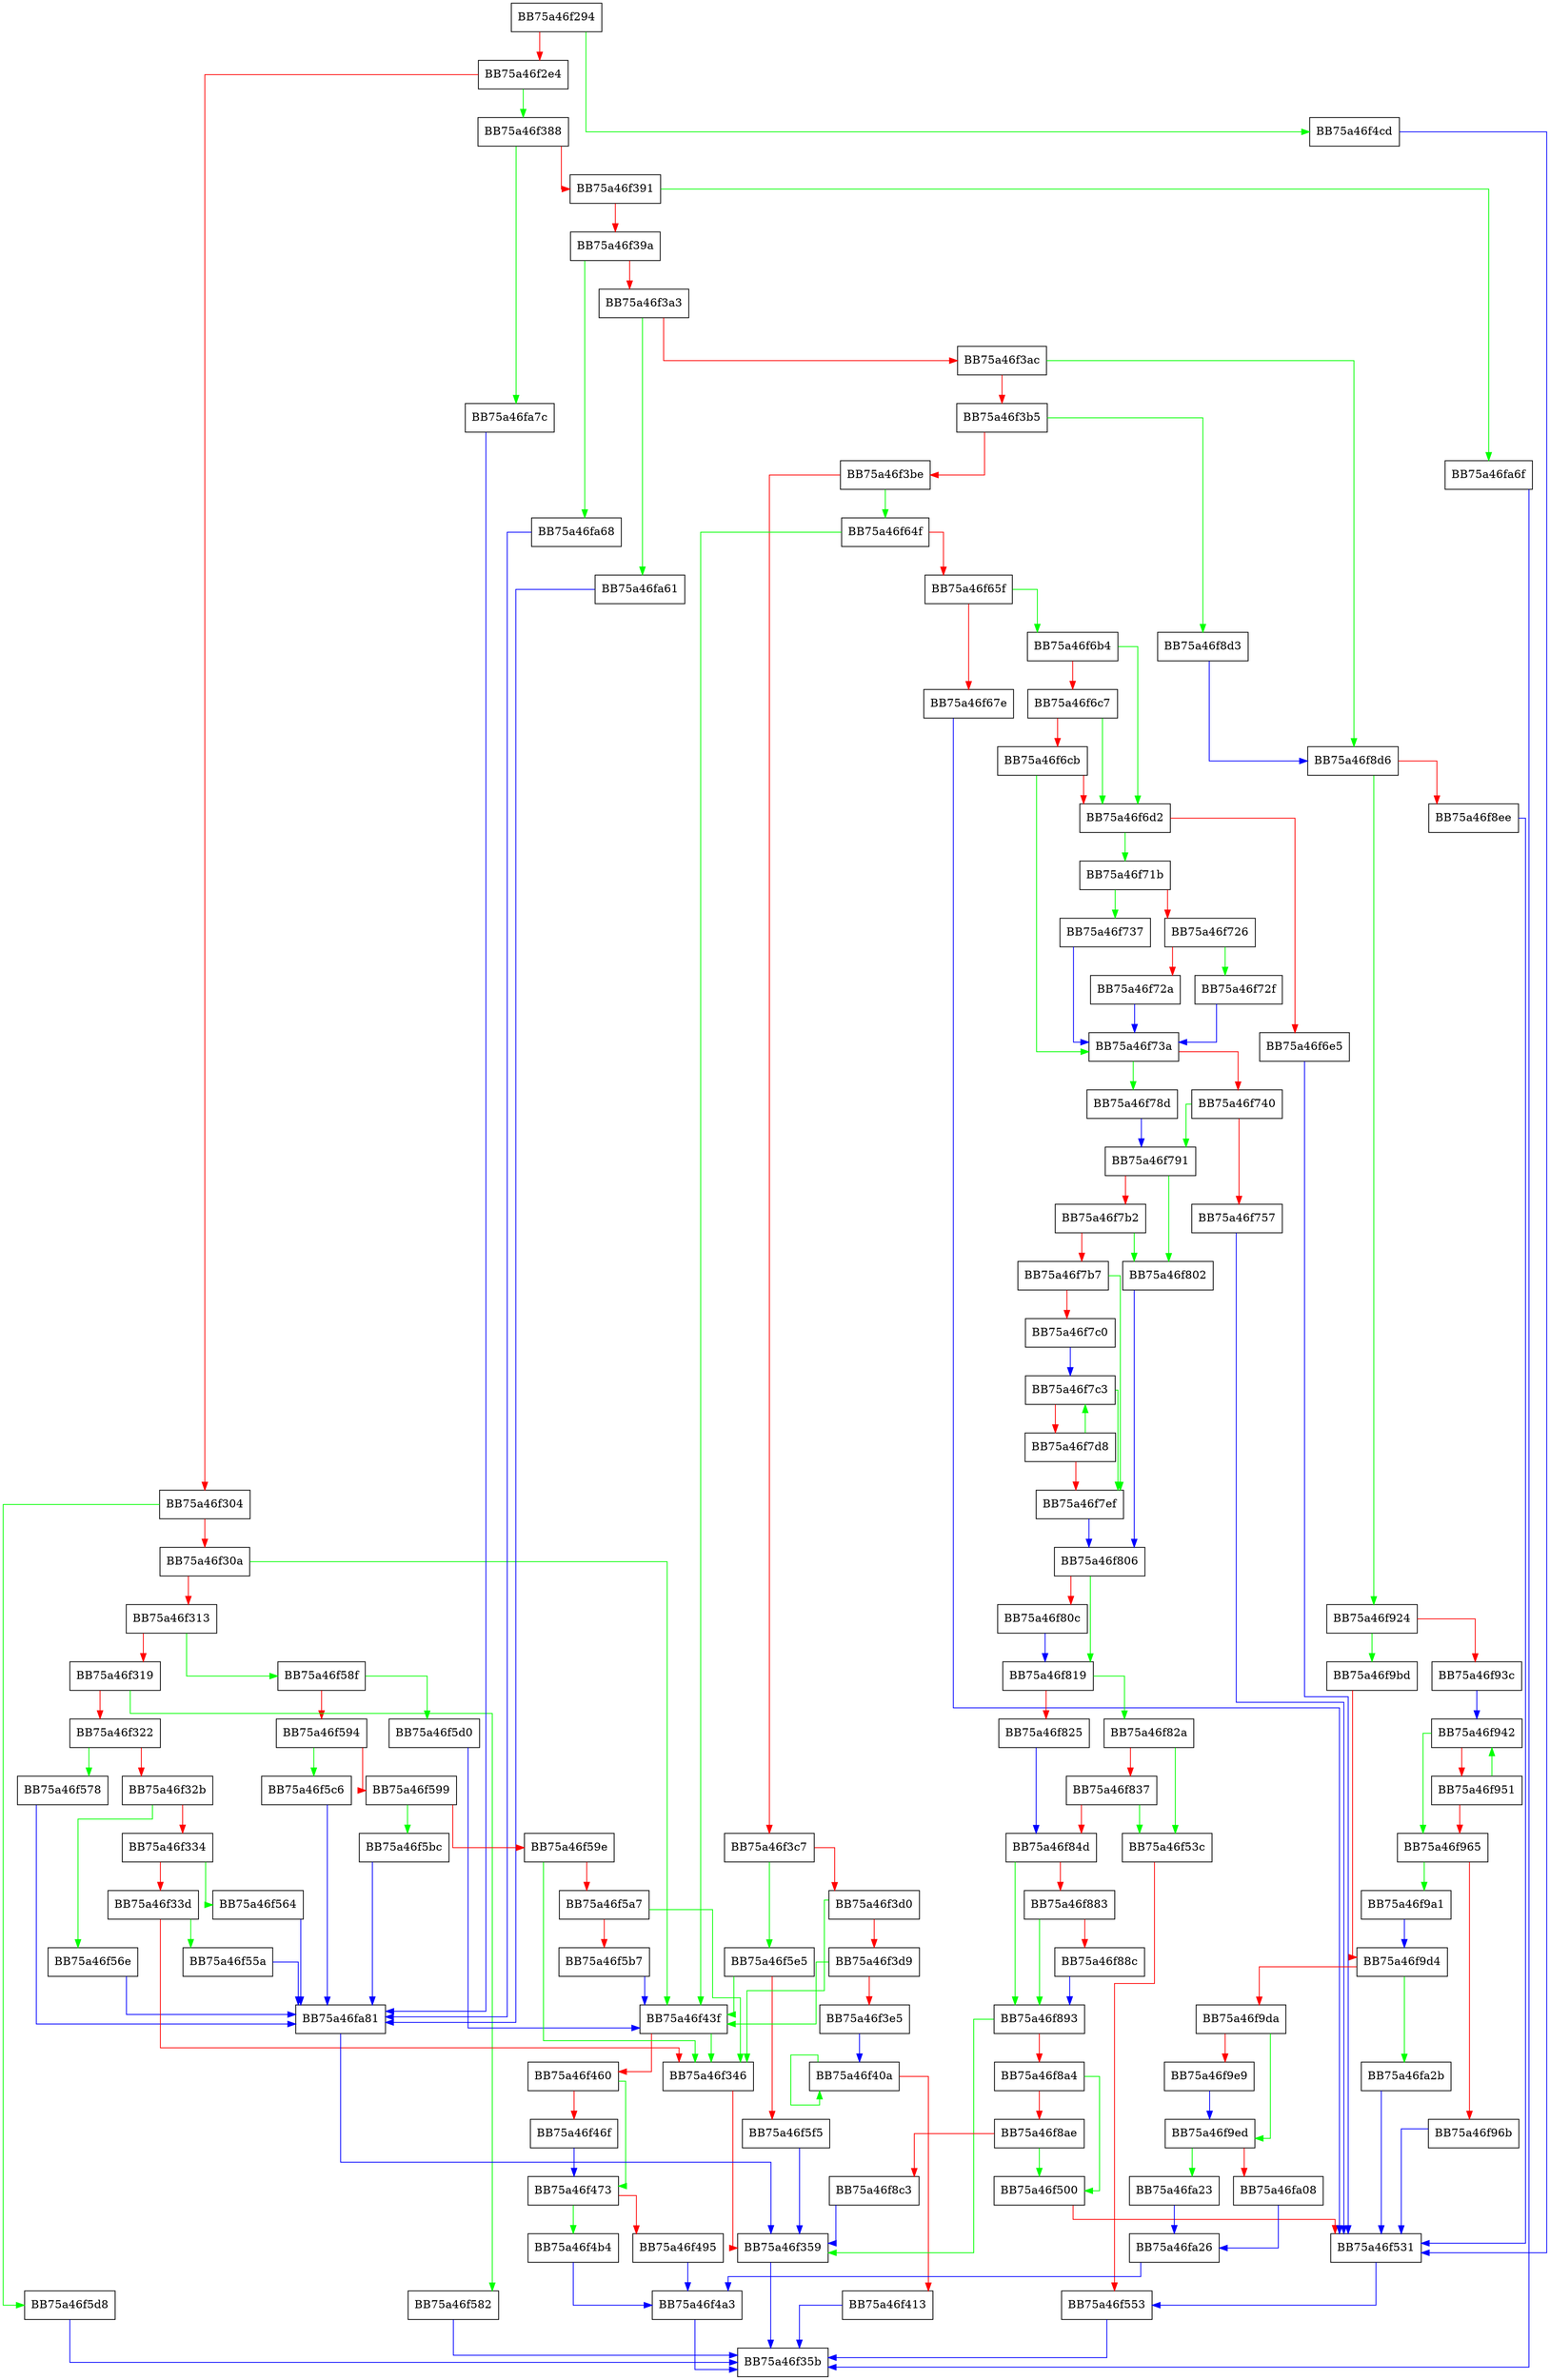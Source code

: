 digraph parse_extended_escape {
  node [shape="box"];
  graph [splines=ortho];
  BB75a46f294 -> BB75a46f4cd [color="green"];
  BB75a46f294 -> BB75a46f2e4 [color="red"];
  BB75a46f2e4 -> BB75a46f388 [color="green"];
  BB75a46f2e4 -> BB75a46f304 [color="red"];
  BB75a46f304 -> BB75a46f5d8 [color="green"];
  BB75a46f304 -> BB75a46f30a [color="red"];
  BB75a46f30a -> BB75a46f43f [color="green"];
  BB75a46f30a -> BB75a46f313 [color="red"];
  BB75a46f313 -> BB75a46f58f [color="green"];
  BB75a46f313 -> BB75a46f319 [color="red"];
  BB75a46f319 -> BB75a46f582 [color="green"];
  BB75a46f319 -> BB75a46f322 [color="red"];
  BB75a46f322 -> BB75a46f578 [color="green"];
  BB75a46f322 -> BB75a46f32b [color="red"];
  BB75a46f32b -> BB75a46f56e [color="green"];
  BB75a46f32b -> BB75a46f334 [color="red"];
  BB75a46f334 -> BB75a46f564 [color="green"];
  BB75a46f334 -> BB75a46f33d [color="red"];
  BB75a46f33d -> BB75a46f55a [color="green"];
  BB75a46f33d -> BB75a46f346 [color="red"];
  BB75a46f346 -> BB75a46f359 [color="red"];
  BB75a46f359 -> BB75a46f35b [color="blue"];
  BB75a46f388 -> BB75a46fa7c [color="green"];
  BB75a46f388 -> BB75a46f391 [color="red"];
  BB75a46f391 -> BB75a46fa6f [color="green"];
  BB75a46f391 -> BB75a46f39a [color="red"];
  BB75a46f39a -> BB75a46fa68 [color="green"];
  BB75a46f39a -> BB75a46f3a3 [color="red"];
  BB75a46f3a3 -> BB75a46fa61 [color="green"];
  BB75a46f3a3 -> BB75a46f3ac [color="red"];
  BB75a46f3ac -> BB75a46f8d6 [color="green"];
  BB75a46f3ac -> BB75a46f3b5 [color="red"];
  BB75a46f3b5 -> BB75a46f8d3 [color="green"];
  BB75a46f3b5 -> BB75a46f3be [color="red"];
  BB75a46f3be -> BB75a46f64f [color="green"];
  BB75a46f3be -> BB75a46f3c7 [color="red"];
  BB75a46f3c7 -> BB75a46f5e5 [color="green"];
  BB75a46f3c7 -> BB75a46f3d0 [color="red"];
  BB75a46f3d0 -> BB75a46f346 [color="green"];
  BB75a46f3d0 -> BB75a46f3d9 [color="red"];
  BB75a46f3d9 -> BB75a46f43f [color="green"];
  BB75a46f3d9 -> BB75a46f3e5 [color="red"];
  BB75a46f3e5 -> BB75a46f40a [color="blue"];
  BB75a46f40a -> BB75a46f40a [color="green"];
  BB75a46f40a -> BB75a46f413 [color="red"];
  BB75a46f413 -> BB75a46f35b [color="blue"];
  BB75a46f43f -> BB75a46f346 [color="green"];
  BB75a46f43f -> BB75a46f460 [color="red"];
  BB75a46f460 -> BB75a46f473 [color="green"];
  BB75a46f460 -> BB75a46f46f [color="red"];
  BB75a46f46f -> BB75a46f473 [color="blue"];
  BB75a46f473 -> BB75a46f4b4 [color="green"];
  BB75a46f473 -> BB75a46f495 [color="red"];
  BB75a46f495 -> BB75a46f4a3 [color="blue"];
  BB75a46f4a3 -> BB75a46f35b [color="blue"];
  BB75a46f4b4 -> BB75a46f4a3 [color="blue"];
  BB75a46f4cd -> BB75a46f531 [color="blue"];
  BB75a46f500 -> BB75a46f531 [color="red"];
  BB75a46f531 -> BB75a46f553 [color="blue"];
  BB75a46f53c -> BB75a46f553 [color="red"];
  BB75a46f553 -> BB75a46f35b [color="blue"];
  BB75a46f55a -> BB75a46fa81 [color="blue"];
  BB75a46f564 -> BB75a46fa81 [color="blue"];
  BB75a46f56e -> BB75a46fa81 [color="blue"];
  BB75a46f578 -> BB75a46fa81 [color="blue"];
  BB75a46f582 -> BB75a46f35b [color="blue"];
  BB75a46f58f -> BB75a46f5d0 [color="green"];
  BB75a46f58f -> BB75a46f594 [color="red"];
  BB75a46f594 -> BB75a46f5c6 [color="green"];
  BB75a46f594 -> BB75a46f599 [color="red"];
  BB75a46f599 -> BB75a46f5bc [color="green"];
  BB75a46f599 -> BB75a46f59e [color="red"];
  BB75a46f59e -> BB75a46f346 [color="green"];
  BB75a46f59e -> BB75a46f5a7 [color="red"];
  BB75a46f5a7 -> BB75a46f346 [color="green"];
  BB75a46f5a7 -> BB75a46f5b7 [color="red"];
  BB75a46f5b7 -> BB75a46f43f [color="blue"];
  BB75a46f5bc -> BB75a46fa81 [color="blue"];
  BB75a46f5c6 -> BB75a46fa81 [color="blue"];
  BB75a46f5d0 -> BB75a46f43f [color="blue"];
  BB75a46f5d8 -> BB75a46f35b [color="blue"];
  BB75a46f5e5 -> BB75a46f43f [color="green"];
  BB75a46f5e5 -> BB75a46f5f5 [color="red"];
  BB75a46f5f5 -> BB75a46f359 [color="blue"];
  BB75a46f64f -> BB75a46f43f [color="green"];
  BB75a46f64f -> BB75a46f65f [color="red"];
  BB75a46f65f -> BB75a46f6b4 [color="green"];
  BB75a46f65f -> BB75a46f67e [color="red"];
  BB75a46f67e -> BB75a46f531 [color="blue"];
  BB75a46f6b4 -> BB75a46f6d2 [color="green"];
  BB75a46f6b4 -> BB75a46f6c7 [color="red"];
  BB75a46f6c7 -> BB75a46f6d2 [color="green"];
  BB75a46f6c7 -> BB75a46f6cb [color="red"];
  BB75a46f6cb -> BB75a46f73a [color="green"];
  BB75a46f6cb -> BB75a46f6d2 [color="red"];
  BB75a46f6d2 -> BB75a46f71b [color="green"];
  BB75a46f6d2 -> BB75a46f6e5 [color="red"];
  BB75a46f6e5 -> BB75a46f531 [color="blue"];
  BB75a46f71b -> BB75a46f737 [color="green"];
  BB75a46f71b -> BB75a46f726 [color="red"];
  BB75a46f726 -> BB75a46f72f [color="green"];
  BB75a46f726 -> BB75a46f72a [color="red"];
  BB75a46f72a -> BB75a46f73a [color="blue"];
  BB75a46f72f -> BB75a46f73a [color="blue"];
  BB75a46f737 -> BB75a46f73a [color="blue"];
  BB75a46f73a -> BB75a46f78d [color="green"];
  BB75a46f73a -> BB75a46f740 [color="red"];
  BB75a46f740 -> BB75a46f791 [color="green"];
  BB75a46f740 -> BB75a46f757 [color="red"];
  BB75a46f757 -> BB75a46f531 [color="blue"];
  BB75a46f78d -> BB75a46f791 [color="blue"];
  BB75a46f791 -> BB75a46f802 [color="green"];
  BB75a46f791 -> BB75a46f7b2 [color="red"];
  BB75a46f7b2 -> BB75a46f802 [color="green"];
  BB75a46f7b2 -> BB75a46f7b7 [color="red"];
  BB75a46f7b7 -> BB75a46f7ef [color="green"];
  BB75a46f7b7 -> BB75a46f7c0 [color="red"];
  BB75a46f7c0 -> BB75a46f7c3 [color="blue"];
  BB75a46f7c3 -> BB75a46f7ef [color="green"];
  BB75a46f7c3 -> BB75a46f7d8 [color="red"];
  BB75a46f7d8 -> BB75a46f7c3 [color="green"];
  BB75a46f7d8 -> BB75a46f7ef [color="red"];
  BB75a46f7ef -> BB75a46f806 [color="blue"];
  BB75a46f802 -> BB75a46f806 [color="blue"];
  BB75a46f806 -> BB75a46f819 [color="green"];
  BB75a46f806 -> BB75a46f80c [color="red"];
  BB75a46f80c -> BB75a46f819 [color="blue"];
  BB75a46f819 -> BB75a46f82a [color="green"];
  BB75a46f819 -> BB75a46f825 [color="red"];
  BB75a46f825 -> BB75a46f84d [color="blue"];
  BB75a46f82a -> BB75a46f53c [color="green"];
  BB75a46f82a -> BB75a46f837 [color="red"];
  BB75a46f837 -> BB75a46f53c [color="green"];
  BB75a46f837 -> BB75a46f84d [color="red"];
  BB75a46f84d -> BB75a46f893 [color="green"];
  BB75a46f84d -> BB75a46f883 [color="red"];
  BB75a46f883 -> BB75a46f893 [color="green"];
  BB75a46f883 -> BB75a46f88c [color="red"];
  BB75a46f88c -> BB75a46f893 [color="blue"];
  BB75a46f893 -> BB75a46f359 [color="green"];
  BB75a46f893 -> BB75a46f8a4 [color="red"];
  BB75a46f8a4 -> BB75a46f500 [color="green"];
  BB75a46f8a4 -> BB75a46f8ae [color="red"];
  BB75a46f8ae -> BB75a46f500 [color="green"];
  BB75a46f8ae -> BB75a46f8c3 [color="red"];
  BB75a46f8c3 -> BB75a46f359 [color="blue"];
  BB75a46f8d3 -> BB75a46f8d6 [color="blue"];
  BB75a46f8d6 -> BB75a46f924 [color="green"];
  BB75a46f8d6 -> BB75a46f8ee [color="red"];
  BB75a46f8ee -> BB75a46f531 [color="blue"];
  BB75a46f924 -> BB75a46f9bd [color="green"];
  BB75a46f924 -> BB75a46f93c [color="red"];
  BB75a46f93c -> BB75a46f942 [color="blue"];
  BB75a46f942 -> BB75a46f965 [color="green"];
  BB75a46f942 -> BB75a46f951 [color="red"];
  BB75a46f951 -> BB75a46f942 [color="green"];
  BB75a46f951 -> BB75a46f965 [color="red"];
  BB75a46f965 -> BB75a46f9a1 [color="green"];
  BB75a46f965 -> BB75a46f96b [color="red"];
  BB75a46f96b -> BB75a46f531 [color="blue"];
  BB75a46f9a1 -> BB75a46f9d4 [color="blue"];
  BB75a46f9bd -> BB75a46f9d4 [color="red"];
  BB75a46f9d4 -> BB75a46fa2b [color="green"];
  BB75a46f9d4 -> BB75a46f9da [color="red"];
  BB75a46f9da -> BB75a46f9ed [color="green"];
  BB75a46f9da -> BB75a46f9e9 [color="red"];
  BB75a46f9e9 -> BB75a46f9ed [color="blue"];
  BB75a46f9ed -> BB75a46fa23 [color="green"];
  BB75a46f9ed -> BB75a46fa08 [color="red"];
  BB75a46fa08 -> BB75a46fa26 [color="blue"];
  BB75a46fa23 -> BB75a46fa26 [color="blue"];
  BB75a46fa26 -> BB75a46f4a3 [color="blue"];
  BB75a46fa2b -> BB75a46f531 [color="blue"];
  BB75a46fa61 -> BB75a46fa81 [color="blue"];
  BB75a46fa68 -> BB75a46fa81 [color="blue"];
  BB75a46fa6f -> BB75a46f35b [color="blue"];
  BB75a46fa7c -> BB75a46fa81 [color="blue"];
  BB75a46fa81 -> BB75a46f359 [color="blue"];
}